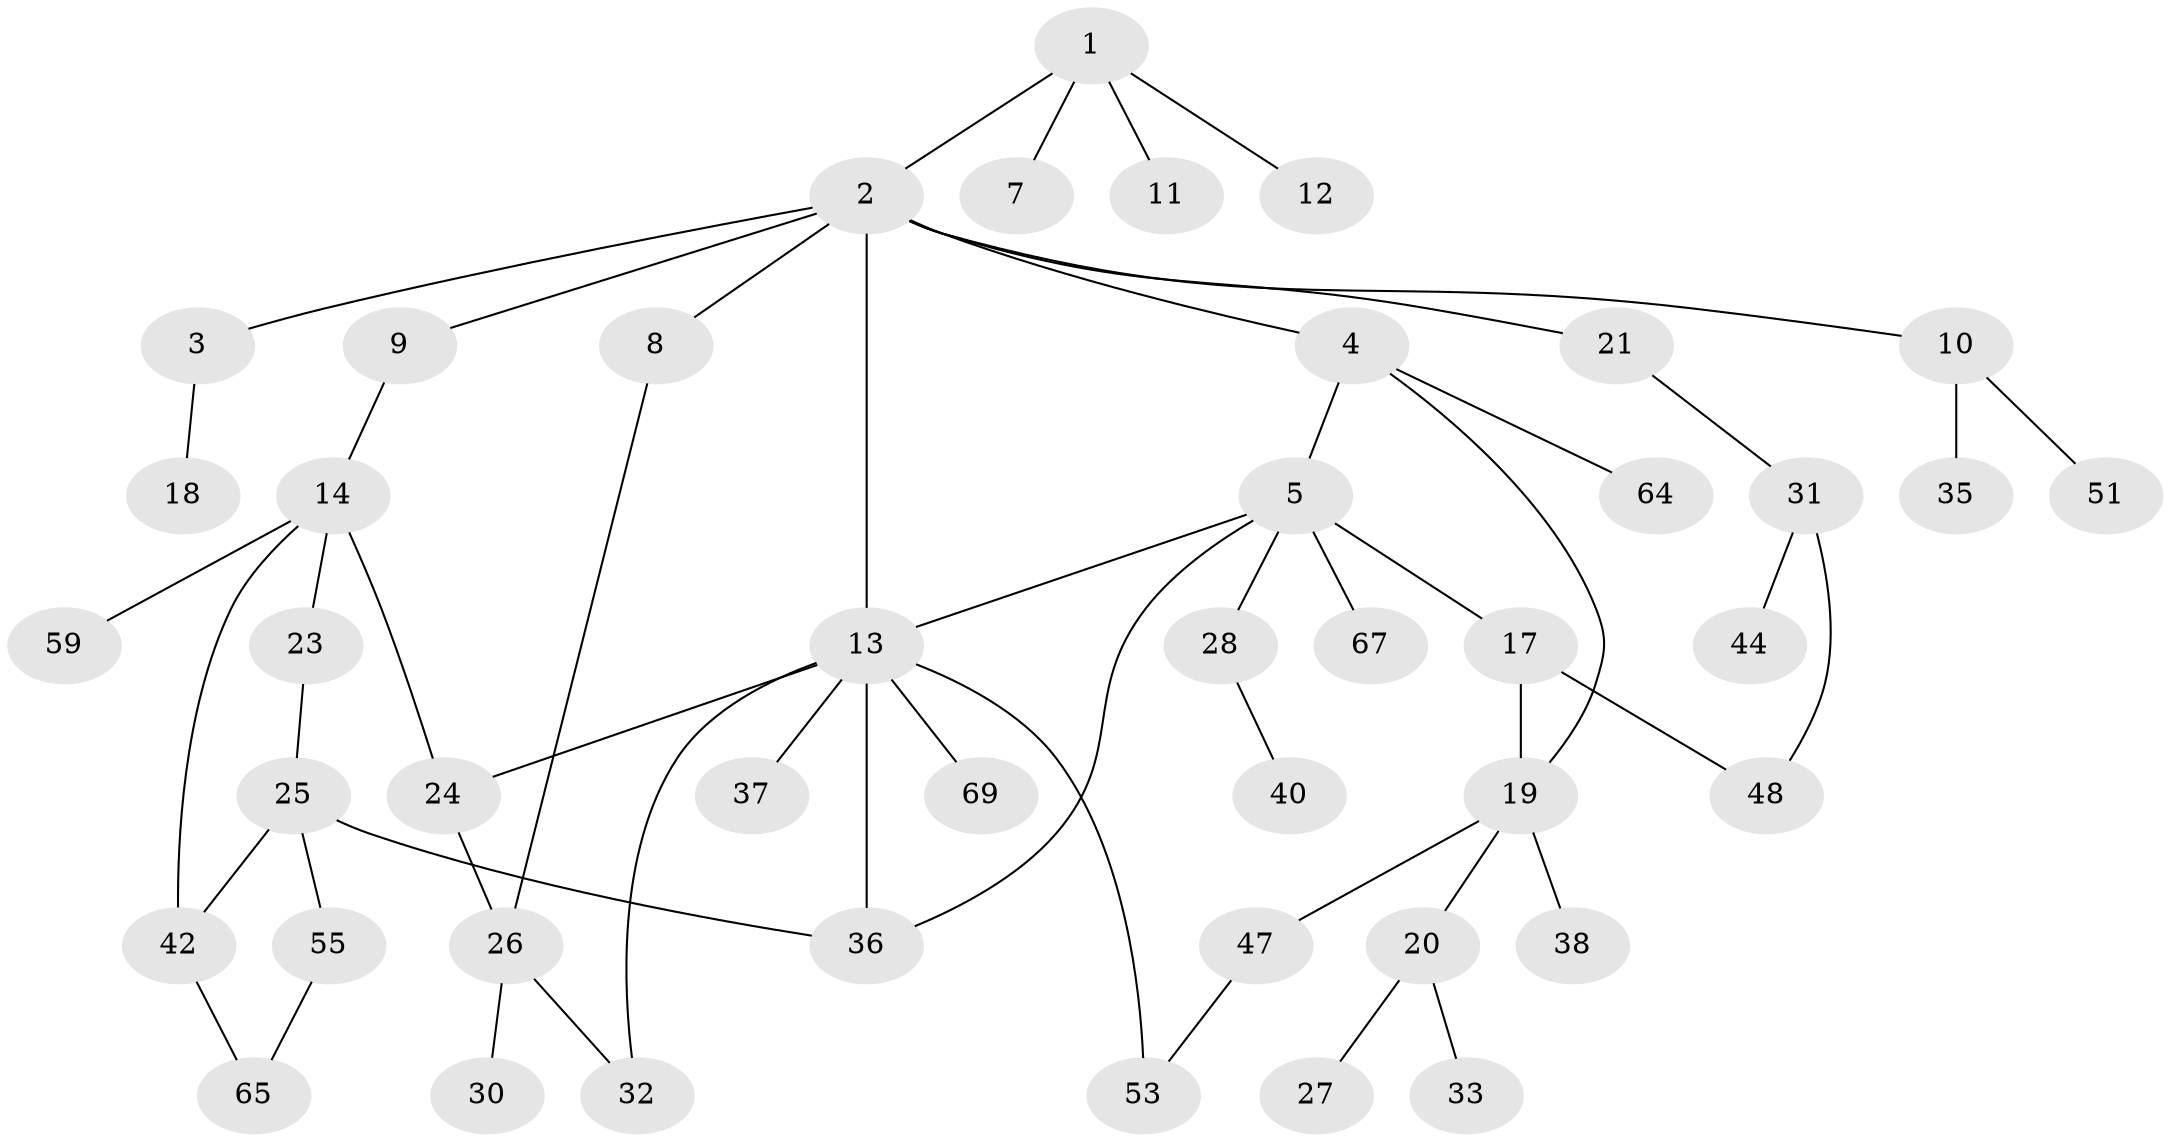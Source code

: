 // original degree distribution, {5: 0.028169014084507043, 6: 0.014084507042253521, 2: 0.3380281690140845, 4: 0.1267605633802817, 1: 0.3380281690140845, 8: 0.014084507042253521, 3: 0.14084507042253522}
// Generated by graph-tools (version 1.1) at 2025/41/03/06/25 10:41:28]
// undirected, 45 vertices, 55 edges
graph export_dot {
graph [start="1"]
  node [color=gray90,style=filled];
  1 [super="+62"];
  2 [super="+6"];
  3 [super="+15"];
  4 [super="+68"];
  5 [super="+16"];
  7;
  8;
  9;
  10 [super="+61"];
  11;
  12 [super="+50"];
  13 [super="+46"];
  14 [super="+39"];
  17 [super="+43"];
  18;
  19 [super="+41"];
  20;
  21 [super="+22"];
  23;
  24;
  25 [super="+70"];
  26 [super="+29"];
  27 [super="+54"];
  28 [super="+60"];
  30;
  31 [super="+34"];
  32;
  33 [super="+45"];
  35 [super="+49"];
  36 [super="+56"];
  37;
  38;
  40 [super="+52"];
  42 [super="+66"];
  44;
  47 [super="+58"];
  48;
  51;
  53 [super="+63"];
  55 [super="+57"];
  59;
  64;
  65 [super="+71"];
  67;
  69;
  1 -- 2;
  1 -- 7;
  1 -- 11;
  1 -- 12;
  2 -- 3;
  2 -- 4;
  2 -- 9;
  2 -- 10;
  2 -- 8;
  2 -- 21;
  2 -- 13;
  3 -- 18;
  4 -- 5;
  4 -- 64;
  4 -- 19;
  5 -- 13;
  5 -- 17;
  5 -- 67;
  5 -- 28;
  5 -- 36;
  8 -- 26;
  9 -- 14;
  10 -- 35;
  10 -- 51;
  13 -- 37;
  13 -- 53;
  13 -- 69;
  13 -- 32;
  13 -- 24;
  13 -- 36;
  14 -- 23;
  14 -- 24;
  14 -- 42;
  14 -- 59;
  17 -- 19;
  17 -- 48;
  19 -- 20;
  19 -- 38;
  19 -- 47;
  20 -- 27;
  20 -- 33;
  21 -- 31;
  23 -- 25;
  24 -- 26;
  25 -- 42;
  25 -- 55;
  25 -- 36;
  26 -- 30;
  26 -- 32;
  28 -- 40;
  31 -- 44;
  31 -- 48;
  42 -- 65;
  47 -- 53;
  55 -- 65;
}
